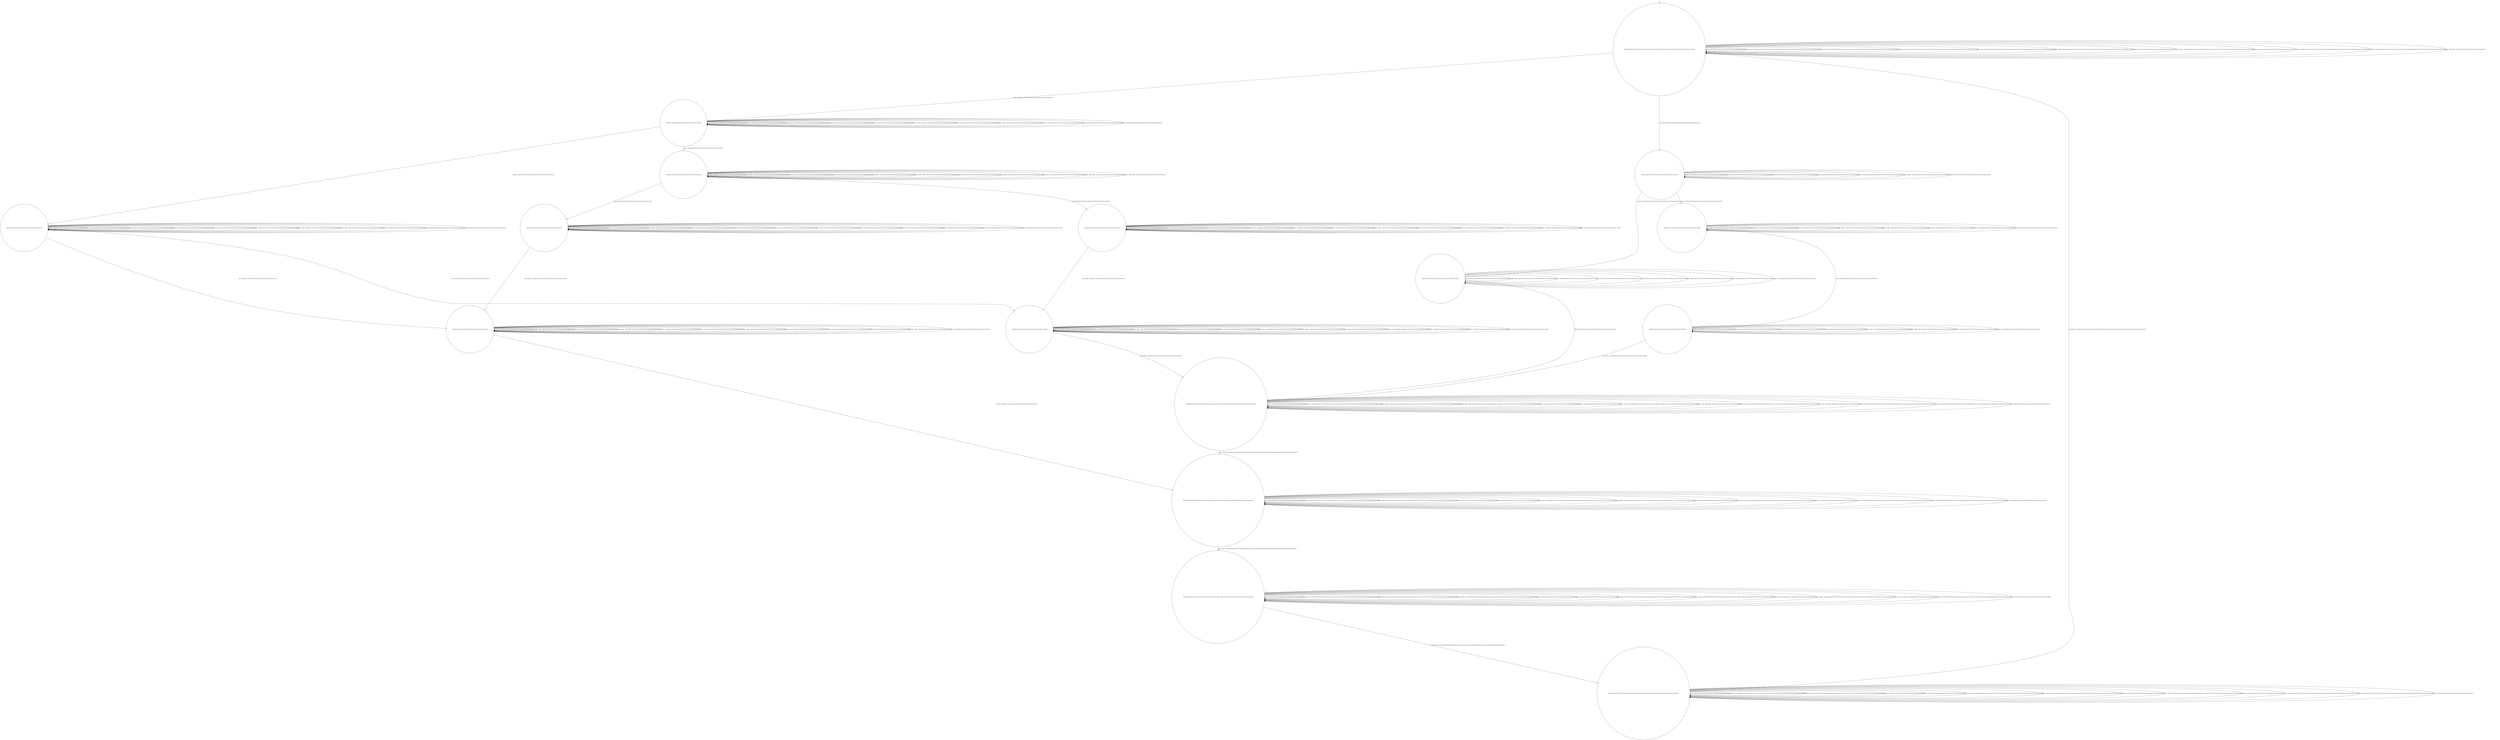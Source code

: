 digraph g {
	edge [lblstyle="above, sloped"];
	s0 [shape="circle" label="0@[((EUR and COF and TON and not DOL and not TEA and not CAP) or (DOL and TEA and CAP and TON and not EUR and not COF))]"];
	s1 [shape="circle" label="1@[((EUR and COF and TON and not DOL and not TEA and not CAP))]"];
	s2 [shape="circle" label="2@[((EUR and COF and TON and not DOL and not TEA and not CAP))]"];
	s3 [shape="circle" label="3@[((EUR and COF and TON and not DOL and not TEA and not CAP))]"];
	s4 [shape="circle" label="4@[((EUR and COF and TON and not DOL and not TEA and not CAP))]"];
	s5 [shape="circle" label="5@[((EUR and COF and TON and not DOL and not TEA and not CAP) or (DOL and TEA and CAP and TON and not EUR and not COF))]"];
	s6 [shape="circle" label="6@[((EUR and COF and TON and not DOL and not TEA and not CAP) or (DOL and TEA and CAP and TON and not EUR and not COF))]"];
	s7 [shape="circle" label="7@[((EUR and COF and TON and not DOL and not TEA and not CAP) or (DOL and TEA and CAP and TON and not EUR and not COF))]"];
	s8 [shape="circle" label="8@[((EUR and COF and TON and not DOL and not TEA and not CAP) or (DOL and TEA and CAP and TON and not EUR and not COF))]"];
	s9 [shape="circle" label="9@[((DOL and TEA and CAP and TON and not EUR and not COF))]"];
	s10 [shape="circle" label="10@[((DOL and TEA and CAP and TON and not EUR and not COF))]"];
	s11 [shape="circle" label="11@[((DOL and TEA and CAP and TON and not EUR and not COF))]"];
	s12 [shape="circle" label="12@[((DOL and TEA and CAP and TON and not EUR and not COF))]"];
	s13 [shape="circle" label="13@[((DOL and TEA and CAP and TON and not EUR and not COF))]"];
	s14 [shape="circle" label="14@[((DOL and TEA and CAP and TON and not EUR and not COF))]"];
	s15 [shape="circle" label="15@[((DOL and TEA and CAP and TON and not EUR and not COF))]"];
	s0 -> s0 [label="cap / nok() [((DOL and TEA and CAP and TON and not EUR and not COF))]"];
	s0 -> s0 [label="coffee / nok() [((EUR and COF and TON and not DOL and not TEA and not CAP) or (DOL and TEA and CAP and TON and not EUR and not COF))]"];
	s0 -> s0 [label="cup_taken / nok() [((EUR and COF and TON and not DOL and not TEA and not CAP) or (DOL and TEA and CAP and TON and not EUR and not COF))]"];
	s0 -> s0 [label="display_done / nok() [((EUR and COF and TON and not DOL and not TEA and not CAP) or (DOL and TEA and CAP and TON and not EUR and not COF))]"];
	s0 -> s9 [label="dollar / ok() [((DOL and TEA and CAP and TON and not EUR and not COF))]"];
	s0 -> s1 [label="euro / ok() [((EUR and COF and TON and not DOL and not TEA and not CAP))]"];
	s0 -> s0 [label="no_sugar / nok() [((EUR and COF and TON and not DOL and not TEA and not CAP) or (DOL and TEA and CAP and TON and not EUR and not COF))]"];
	s0 -> s0 [label="pour_coffee / nok() [((EUR and COF and TON and not DOL and not TEA and not CAP) or (DOL and TEA and CAP and TON and not EUR and not COF))]"];
	s0 -> s0 [label="pour_milk / nok() [((DOL and TEA and CAP and TON and not EUR and not COF))]"];
	s0 -> s0 [label="pour_sugar / nok() [((EUR and COF and TON and not DOL and not TEA and not CAP) or (DOL and TEA and CAP and TON and not EUR and not COF))]"];
	s0 -> s0 [label="pour_tea / nok() [((DOL and TEA and CAP and TON and not EUR and not COF))]"];
	s0 -> s0 [label="ring / nok() [((EUR and COF and TON and not DOL and not TEA and not CAP) or (DOL and TEA and CAP and TON and not EUR and not COF))]"];
	s0 -> s0 [label="sugar / nok() [((EUR and COF and TON and not DOL and not TEA and not CAP) or (DOL and TEA and CAP and TON and not EUR and not COF))]"];
	s0 -> s0 [label="tea / nok() [((DOL and TEA and CAP and TON and not EUR and not COF))]"];
	s1 -> s1 [label="coffee / nok() [((EUR and COF and TON and not DOL and not TEA and not CAP))]"];
	s1 -> s1 [label="cup_taken / nok() [((EUR and COF and TON and not DOL and not TEA and not CAP))]"];
	s1 -> s1 [label="display_done / nok() [((EUR and COF and TON and not DOL and not TEA and not CAP))]"];
	s1 -> s1 [label="euro / nok() [((EUR and COF and TON and not DOL and not TEA and not CAP))]"];
	s1 -> s2 [label="no_sugar / ok() [((EUR and COF and TON and not DOL and not TEA and not CAP))]"];
	s1 -> s1 [label="pour_coffee / nok() [((EUR and COF and TON and not DOL and not TEA and not CAP))]"];
	s1 -> s1 [label="pour_sugar / nok() [((EUR and COF and TON and not DOL and not TEA and not CAP))]"];
	s1 -> s1 [label="ring / nok() [((EUR and COF and TON and not DOL and not TEA and not CAP))]"];
	s1 -> s3 [label="sugar / ok() [((EUR and COF and TON and not DOL and not TEA and not CAP))]"];
	s2 -> s5 [label="coffee / ok() [((EUR and COF and TON and not DOL and not TEA and not CAP))]"];
	s2 -> s2 [label="cup_taken / nok() [((EUR and COF and TON and not DOL and not TEA and not CAP))]"];
	s2 -> s2 [label="display_done / nok() [((EUR and COF and TON and not DOL and not TEA and not CAP))]"];
	s2 -> s2 [label="euro / nok() [((EUR and COF and TON and not DOL and not TEA and not CAP))]"];
	s2 -> s2 [label="no_sugar / nok() [((EUR and COF and TON and not DOL and not TEA and not CAP))]"];
	s2 -> s2 [label="pour_coffee / nok() [((EUR and COF and TON and not DOL and not TEA and not CAP))]"];
	s2 -> s2 [label="pour_sugar / nok() [((EUR and COF and TON and not DOL and not TEA and not CAP))]"];
	s2 -> s2 [label="ring / nok() [((EUR and COF and TON and not DOL and not TEA and not CAP))]"];
	s2 -> s2 [label="sugar / void() [((EUR and COF and TON and not DOL and not TEA and not CAP))]"];
	s3 -> s4 [label="coffee / ok() [((EUR and COF and TON and not DOL and not TEA and not CAP))]"];
	s3 -> s3 [label="cup_taken / nok() [((EUR and COF and TON and not DOL and not TEA and not CAP))]"];
	s3 -> s3 [label="display_done / nok() [((EUR and COF and TON and not DOL and not TEA and not CAP))]"];
	s3 -> s3 [label="euro / nok() [((EUR and COF and TON and not DOL and not TEA and not CAP))]"];
	s3 -> s3 [label="no_sugar / void() [((EUR and COF and TON and not DOL and not TEA and not CAP))]"];
	s3 -> s3 [label="pour_coffee / nok() [((EUR and COF and TON and not DOL and not TEA and not CAP))]"];
	s3 -> s3 [label="pour_sugar / nok() [((EUR and COF and TON and not DOL and not TEA and not CAP))]"];
	s3 -> s3 [label="ring / nok() [((EUR and COF and TON and not DOL and not TEA and not CAP))]"];
	s3 -> s3 [label="sugar / nok() [((EUR and COF and TON and not DOL and not TEA and not CAP))]"];
	s4 -> s4 [label="coffee / nok() [((EUR and COF and TON and not DOL and not TEA and not CAP))]"];
	s4 -> s4 [label="cup_taken / nok() [((EUR and COF and TON and not DOL and not TEA and not CAP))]"];
	s4 -> s4 [label="display_done / nok() [((EUR and COF and TON and not DOL and not TEA and not CAP))]"];
	s4 -> s4 [label="euro / nok() [((EUR and COF and TON and not DOL and not TEA and not CAP))]"];
	s4 -> s4 [label="no_sugar / nok() [((EUR and COF and TON and not DOL and not TEA and not CAP))]"];
	s4 -> s4 [label="pour_coffee / nok() [((EUR and COF and TON and not DOL and not TEA and not CAP))]"];
	s4 -> s5 [label="pour_sugar / ok() [((EUR and COF and TON and not DOL and not TEA and not CAP))]"];
	s4 -> s4 [label="ring / nok() [((EUR and COF and TON and not DOL and not TEA and not CAP))]"];
	s4 -> s4 [label="sugar / nok() [((EUR and COF and TON and not DOL and not TEA and not CAP))]"];
	s5 -> s5 [label="cap / nok() [((DOL and TEA and CAP and TON and not EUR and not COF))]"];
	s5 -> s5 [label="coffee / nok() [((EUR and COF and TON and not DOL and not TEA and not CAP) or (DOL and TEA and CAP and TON and not EUR and not COF))]"];
	s5 -> s5 [label="cup_taken / nok() [((EUR and COF and TON and not DOL and not TEA and not CAP) or (DOL and TEA and CAP and TON and not EUR and not COF))]"];
	s5 -> s5 [label="display_done / nok() [((EUR and COF and TON and not DOL and not TEA and not CAP) or (DOL and TEA and CAP and TON and not EUR and not COF))]"];
	s5 -> s5 [label="dollar / nok() [((DOL and TEA and CAP and TON and not EUR and not COF))]"];
	s5 -> s5 [label="euro / nok() [((EUR and COF and TON and not DOL and not TEA and not CAP))]"];
	s5 -> s5 [label="no_sugar / nok() [((EUR and COF and TON and not DOL and not TEA and not CAP) or (DOL and TEA and CAP and TON and not EUR and not COF))]"];
	s5 -> s6 [label="pour_coffee / ok() [((EUR and COF and TON and not DOL and not TEA and not CAP) or (DOL and TEA and CAP and TON and not EUR and not COF))]"];
	s5 -> s5 [label="pour_milk / nok() [((DOL and TEA and CAP and TON and not EUR and not COF))]"];
	s5 -> s5 [label="pour_sugar / nok() [((EUR and COF and TON and not DOL and not TEA and not CAP) or (DOL and TEA and CAP and TON and not EUR and not COF))]"];
	s5 -> s5 [label="pour_tea / nok() [((DOL and TEA and CAP and TON and not EUR and not COF))]"];
	s5 -> s5 [label="ring / nok() [((EUR and COF and TON and not DOL and not TEA and not CAP) or (DOL and TEA and CAP and TON and not EUR and not COF))]"];
	s5 -> s5 [label="sugar / nok() [((EUR and COF and TON and not DOL and not TEA and not CAP) or (DOL and TEA and CAP and TON and not EUR and not COF))]"];
	s5 -> s5 [label="tea / nok() [((DOL and TEA and CAP and TON and not EUR and not COF))]"];
	s6 -> s6 [label="cap / nok() [((DOL and TEA and CAP and TON and not EUR and not COF))]"];
	s6 -> s6 [label="coffee / nok() [((EUR and COF and TON and not DOL and not TEA and not CAP) or (DOL and TEA and CAP and TON and not EUR and not COF))]"];
	s6 -> s6 [label="cup_taken / nok() [((EUR and COF and TON and not DOL and not TEA and not CAP) or (DOL and TEA and CAP and TON and not EUR and not COF))]"];
	s6 -> s7 [label="display_done / ok() [((EUR and COF and TON and not DOL and not TEA and not CAP) or (DOL and TEA and CAP and TON and not EUR and not COF))]"];
	s6 -> s6 [label="dollar / nok() [((DOL and TEA and CAP and TON and not EUR and not COF))]"];
	s6 -> s6 [label="euro / nok() [((EUR and COF and TON and not DOL and not TEA and not CAP))]"];
	s6 -> s6 [label="no_sugar / nok() [((EUR and COF and TON and not DOL and not TEA and not CAP) or (DOL and TEA and CAP and TON and not EUR and not COF))]"];
	s6 -> s6 [label="pour_coffee / nok() [((EUR and COF and TON and not DOL and not TEA and not CAP) or (DOL and TEA and CAP and TON and not EUR and not COF))]"];
	s6 -> s6 [label="pour_milk / nok() [((DOL and TEA and CAP and TON and not EUR and not COF))]"];
	s6 -> s6 [label="pour_sugar / nok() [((EUR and COF and TON and not DOL and not TEA and not CAP) or (DOL and TEA and CAP and TON and not EUR and not COF))]"];
	s6 -> s6 [label="pour_tea / nok() [((DOL and TEA and CAP and TON and not EUR and not COF))]"];
	s6 -> s6 [label="ring / nok() [((EUR and COF and TON and not DOL and not TEA and not CAP) or (DOL and TEA and CAP and TON and not EUR and not COF))]"];
	s6 -> s6 [label="sugar / nok() [((EUR and COF and TON and not DOL and not TEA and not CAP) or (DOL and TEA and CAP and TON and not EUR and not COF))]"];
	s6 -> s6 [label="tea / nok() [((DOL and TEA and CAP and TON and not EUR and not COF))]"];
	s7 -> s7 [label="cap / nok() [((DOL and TEA and CAP and TON and not EUR and not COF))]"];
	s7 -> s7 [label="coffee / nok() [((EUR and COF and TON and not DOL and not TEA and not CAP) or (DOL and TEA and CAP and TON and not EUR and not COF))]"];
	s7 -> s7 [label="cup_taken / nok() [((EUR and COF and TON and not DOL and not TEA and not CAP) or (DOL and TEA and CAP and TON and not EUR and not COF))]"];
	s7 -> s7 [label="display_done / nok() [((EUR and COF and TON and not DOL and not TEA and not CAP) or (DOL and TEA and CAP and TON and not EUR and not COF))]"];
	s7 -> s7 [label="dollar / nok() [((DOL and TEA and CAP and TON and not EUR and not COF))]"];
	s7 -> s7 [label="euro / nok() [((EUR and COF and TON and not DOL and not TEA and not CAP))]"];
	s7 -> s7 [label="no_sugar / nok() [((EUR and COF and TON and not DOL and not TEA and not CAP) or (DOL and TEA and CAP and TON and not EUR and not COF))]"];
	s7 -> s7 [label="pour_coffee / nok() [((EUR and COF and TON and not DOL and not TEA and not CAP) or (DOL and TEA and CAP and TON and not EUR and not COF))]"];
	s7 -> s7 [label="pour_milk / nok() [((DOL and TEA and CAP and TON and not EUR and not COF))]"];
	s7 -> s7 [label="pour_sugar / nok() [((EUR and COF and TON and not DOL and not TEA and not CAP) or (DOL and TEA and CAP and TON and not EUR and not COF))]"];
	s7 -> s7 [label="pour_tea / nok() [((DOL and TEA and CAP and TON and not EUR and not COF))]"];
	s7 -> s8 [label="ring / ok() [((EUR and COF and TON and not DOL and not TEA and not CAP) or (DOL and TEA and CAP and TON and not EUR and not COF))]"];
	s7 -> s7 [label="sugar / nok() [((EUR and COF and TON and not DOL and not TEA and not CAP) or (DOL and TEA and CAP and TON and not EUR and not COF))]"];
	s7 -> s7 [label="tea / nok() [((DOL and TEA and CAP and TON and not EUR and not COF))]"];
	s8 -> s8 [label="cap / nok() [((DOL and TEA and CAP and TON and not EUR and not COF))]"];
	s8 -> s8 [label="coffee / nok() [((EUR and COF and TON and not DOL and not TEA and not CAP) or (DOL and TEA and CAP and TON and not EUR and not COF))]"];
	s8 -> s0 [label="cup_taken / ok() [((EUR and COF and TON and not DOL and not TEA and not CAP) or (DOL and TEA and CAP and TON and not EUR and not COF))]"];
	s8 -> s8 [label="display_done / nok() [((EUR and COF and TON and not DOL and not TEA and not CAP) or (DOL and TEA and CAP and TON and not EUR and not COF))]"];
	s8 -> s8 [label="dollar / nok() [((DOL and TEA and CAP and TON and not EUR and not COF))]"];
	s8 -> s8 [label="euro / nok() [((EUR and COF and TON and not DOL and not TEA and not CAP))]"];
	s8 -> s8 [label="no_sugar / nok() [((EUR and COF and TON and not DOL and not TEA and not CAP) or (DOL and TEA and CAP and TON and not EUR and not COF))]"];
	s8 -> s8 [label="pour_coffee / nok() [((EUR and COF and TON and not DOL and not TEA and not CAP) or (DOL and TEA and CAP and TON and not EUR and not COF))]"];
	s8 -> s8 [label="pour_milk / nok() [((DOL and TEA and CAP and TON and not EUR and not COF))]"];
	s8 -> s8 [label="pour_sugar / nok() [((EUR and COF and TON and not DOL and not TEA and not CAP) or (DOL and TEA and CAP and TON and not EUR and not COF))]"];
	s8 -> s8 [label="pour_tea / nok() [((DOL and TEA and CAP and TON and not EUR and not COF))]"];
	s8 -> s8 [label="ring / nok() [((EUR and COF and TON and not DOL and not TEA and not CAP) or (DOL and TEA and CAP and TON and not EUR and not COF))]"];
	s8 -> s8 [label="sugar / nok() [((EUR and COF and TON and not DOL and not TEA and not CAP) or (DOL and TEA and CAP and TON and not EUR and not COF))]"];
	s8 -> s8 [label="tea / nok() [((DOL and TEA and CAP and TON and not EUR and not COF))]"];
	s9 -> s9 [label="cap / nok() [((DOL and TEA and CAP and TON and not EUR and not COF))]"];
	s9 -> s9 [label="coffee / nok() [((DOL and TEA and CAP and TON and not EUR and not COF))]"];
	s9 -> s9 [label="cup_taken / nok() [((DOL and TEA and CAP and TON and not EUR and not COF))]"];
	s9 -> s9 [label="display_done / nok() [((DOL and TEA and CAP and TON and not EUR and not COF))]"];
	s9 -> s9 [label="dollar / nok() [((DOL and TEA and CAP and TON and not EUR and not COF))]"];
	s9 -> s10 [label="no_sugar / ok() [((DOL and TEA and CAP and TON and not EUR and not COF))]"];
	s9 -> s9 [label="pour_coffee / nok() [((DOL and TEA and CAP and TON and not EUR and not COF))]"];
	s9 -> s9 [label="pour_milk / nok() [((DOL and TEA and CAP and TON and not EUR and not COF))]"];
	s9 -> s9 [label="pour_sugar / nok() [((DOL and TEA and CAP and TON and not EUR and not COF))]"];
	s9 -> s9 [label="pour_tea / nok() [((DOL and TEA and CAP and TON and not EUR and not COF))]"];
	s9 -> s9 [label="ring / nok() [((DOL and TEA and CAP and TON and not EUR and not COF))]"];
	s9 -> s11 [label="sugar / ok() [((DOL and TEA and CAP and TON and not EUR and not COF))]"];
	s9 -> s9 [label="tea / nok() [((DOL and TEA and CAP and TON and not EUR and not COF))]"];
	s10 -> s14 [label="cap / ok() [((DOL and TEA and CAP and TON and not EUR and not COF))]"];
	s10 -> s10 [label="coffee / Ω [((DOL and TEA and CAP and TON and not EUR and not COF))]"];
	s10 -> s10 [label="cup_taken / nok() [((DOL and TEA and CAP and TON and not EUR and not COF))]"];
	s10 -> s10 [label="display_done / nok() [((DOL and TEA and CAP and TON and not EUR and not COF))]"];
	s10 -> s10 [label="dollar / nok() [((DOL and TEA and CAP and TON and not EUR and not COF))]"];
	s10 -> s10 [label="no_sugar / nok() [((DOL and TEA and CAP and TON and not EUR and not COF))]"];
	s10 -> s10 [label="pour_coffee / nok() [((DOL and TEA and CAP and TON and not EUR and not COF))]"];
	s10 -> s10 [label="pour_milk / nok() [((DOL and TEA and CAP and TON and not EUR and not COF))]"];
	s10 -> s10 [label="pour_sugar / nok() [((DOL and TEA and CAP and TON and not EUR and not COF))]"];
	s10 -> s10 [label="pour_tea / nok() [((DOL and TEA and CAP and TON and not EUR and not COF))]"];
	s10 -> s10 [label="ring / nok() [((DOL and TEA and CAP and TON and not EUR and not COF))]"];
	s10 -> s10 [label="sugar / void() [((DOL and TEA and CAP and TON and not EUR and not COF))]"];
	s10 -> s15 [label="tea / ok() [((DOL and TEA and CAP and TON and not EUR and not COF))]"];
	s11 -> s12 [label="cap / ok() [((DOL and TEA and CAP and TON and not EUR and not COF))]"];
	s11 -> s11 [label="coffee / Ω [((DOL and TEA and CAP and TON and not EUR and not COF))]"];
	s11 -> s11 [label="cup_taken / nok() [((DOL and TEA and CAP and TON and not EUR and not COF))]"];
	s11 -> s11 [label="display_done / nok() [((DOL and TEA and CAP and TON and not EUR and not COF))]"];
	s11 -> s11 [label="dollar / nok() [((DOL and TEA and CAP and TON and not EUR and not COF))]"];
	s11 -> s11 [label="no_sugar / void() [((DOL and TEA and CAP and TON and not EUR and not COF))]"];
	s11 -> s11 [label="pour_coffee / nok() [((DOL and TEA and CAP and TON and not EUR and not COF))]"];
	s11 -> s11 [label="pour_milk / nok() [((DOL and TEA and CAP and TON and not EUR and not COF))]"];
	s11 -> s11 [label="pour_sugar / nok() [((DOL and TEA and CAP and TON and not EUR and not COF))]"];
	s11 -> s11 [label="pour_tea / nok() [((DOL and TEA and CAP and TON and not EUR and not COF))]"];
	s11 -> s11 [label="ring / nok() [((DOL and TEA and CAP and TON and not EUR and not COF))]"];
	s11 -> s11 [label="sugar / nok() [((DOL and TEA and CAP and TON and not EUR and not COF))]"];
	s11 -> s13 [label="tea / ok() [((DOL and TEA and CAP and TON and not EUR and not COF))]"];
	s12 -> s12 [label="cap / nok() [((DOL and TEA and CAP and TON and not EUR and not COF))]"];
	s12 -> s12 [label="coffee / void() [((DOL and TEA and CAP and TON and not EUR and not COF))]"];
	s12 -> s12 [label="cup_taken / nok() [((DOL and TEA and CAP and TON and not EUR and not COF))]"];
	s12 -> s12 [label="display_done / nok() [((DOL and TEA and CAP and TON and not EUR and not COF))]"];
	s12 -> s12 [label="dollar / nok() [((DOL and TEA and CAP and TON and not EUR and not COF))]"];
	s12 -> s12 [label="no_sugar / nok() [((DOL and TEA and CAP and TON and not EUR and not COF))]"];
	s12 -> s12 [label="pour_coffee / nok() [((DOL and TEA and CAP and TON and not EUR and not COF))]"];
	s12 -> s12 [label="pour_milk / nok() [((DOL and TEA and CAP and TON and not EUR and not COF))]"];
	s12 -> s14 [label="pour_sugar / ok() [((DOL and TEA and CAP and TON and not EUR and not COF))]"];
	s12 -> s12 [label="pour_tea / nok() [((DOL and TEA and CAP and TON and not EUR and not COF))]"];
	s12 -> s12 [label="ring / nok() [((DOL and TEA and CAP and TON and not EUR and not COF))]"];
	s12 -> s12 [label="sugar / nok() [((DOL and TEA and CAP and TON and not EUR and not COF))]"];
	s12 -> s12 [label="tea / void() [((DOL and TEA and CAP and TON and not EUR and not COF))]"];
	s13 -> s13 [label="cap / void() [((DOL and TEA and CAP and TON and not EUR and not COF))]"];
	s13 -> s13 [label="coffee / void() [((DOL and TEA and CAP and TON and not EUR and not COF))]"];
	s13 -> s13 [label="cup_taken / nok() [((DOL and TEA and CAP and TON and not EUR and not COF))]"];
	s13 -> s13 [label="display_done / nok() [((DOL and TEA and CAP and TON and not EUR and not COF))]"];
	s13 -> s13 [label="dollar / nok() [((DOL and TEA and CAP and TON and not EUR and not COF))]"];
	s13 -> s13 [label="no_sugar / nok() [((DOL and TEA and CAP and TON and not EUR and not COF))]"];
	s13 -> s13 [label="pour_coffee / nok() [((DOL and TEA and CAP and TON and not EUR and not COF))]"];
	s13 -> s13 [label="pour_milk / nok() [((DOL and TEA and CAP and TON and not EUR and not COF))]"];
	s13 -> s15 [label="pour_sugar / ok() [((DOL and TEA and CAP and TON and not EUR and not COF))]"];
	s13 -> s13 [label="pour_tea / nok() [((DOL and TEA and CAP and TON and not EUR and not COF))]"];
	s13 -> s13 [label="ring / nok() [((DOL and TEA and CAP and TON and not EUR and not COF))]"];
	s13 -> s13 [label="sugar / nok() [((DOL and TEA and CAP and TON and not EUR and not COF))]"];
	s13 -> s13 [label="tea / nok() [((DOL and TEA and CAP and TON and not EUR and not COF))]"];
	s14 -> s14 [label="cap / nok() [((DOL and TEA and CAP and TON and not EUR and not COF))]"];
	s14 -> s14 [label="coffee / void() [((DOL and TEA and CAP and TON and not EUR and not COF))]"];
	s14 -> s14 [label="cup_taken / nok() [((DOL and TEA and CAP and TON and not EUR and not COF))]"];
	s14 -> s14 [label="display_done / nok() [((DOL and TEA and CAP and TON and not EUR and not COF))]"];
	s14 -> s14 [label="dollar / nok() [((DOL and TEA and CAP and TON and not EUR and not COF))]"];
	s14 -> s14 [label="no_sugar / nok() [((DOL and TEA and CAP and TON and not EUR and not COF))]"];
	s14 -> s14 [label="pour_coffee / nok() [((DOL and TEA and CAP and TON and not EUR and not COF))]"];
	s14 -> s5 [label="pour_milk / ok() [((DOL and TEA and CAP and TON and not EUR and not COF))]"];
	s14 -> s14 [label="pour_sugar / nok() [((DOL and TEA and CAP and TON and not EUR and not COF))]"];
	s14 -> s14 [label="pour_tea / nok() [((DOL and TEA and CAP and TON and not EUR and not COF))]"];
	s14 -> s14 [label="ring / nok() [((DOL and TEA and CAP and TON and not EUR and not COF))]"];
	s14 -> s14 [label="sugar / nok() [((DOL and TEA and CAP and TON and not EUR and not COF))]"];
	s14 -> s14 [label="tea / void() [((DOL and TEA and CAP and TON and not EUR and not COF))]"];
	s15 -> s15 [label="cap / void() [((DOL and TEA and CAP and TON and not EUR and not COF))]"];
	s15 -> s15 [label="coffee / void() [((DOL and TEA and CAP and TON and not EUR and not COF))]"];
	s15 -> s15 [label="cup_taken / nok() [((DOL and TEA and CAP and TON and not EUR and not COF))]"];
	s15 -> s15 [label="display_done / nok() [((DOL and TEA and CAP and TON and not EUR and not COF))]"];
	s15 -> s15 [label="dollar / nok() [((DOL and TEA and CAP and TON and not EUR and not COF))]"];
	s15 -> s15 [label="no_sugar / nok() [((DOL and TEA and CAP and TON and not EUR and not COF))]"];
	s15 -> s15 [label="pour_coffee / nok() [((DOL and TEA and CAP and TON and not EUR and not COF))]"];
	s15 -> s15 [label="pour_milk / nok() [((DOL and TEA and CAP and TON and not EUR and not COF))]"];
	s15 -> s15 [label="pour_sugar / nok() [((DOL and TEA and CAP and TON and not EUR and not COF))]"];
	s15 -> s6 [label="pour_tea / ok() [((DOL and TEA and CAP and TON and not EUR and not COF))]"];
	s15 -> s15 [label="ring / nok() [((DOL and TEA and CAP and TON and not EUR and not COF))]"];
	s15 -> s15 [label="sugar / nok() [((DOL and TEA and CAP and TON and not EUR and not COF))]"];
	s15 -> s15 [label="tea / nok() [((DOL and TEA and CAP and TON and not EUR and not COF))]"];
	__start0 [label="" shape="none" width="0" height="0"];
	__start0 -> s0;
}